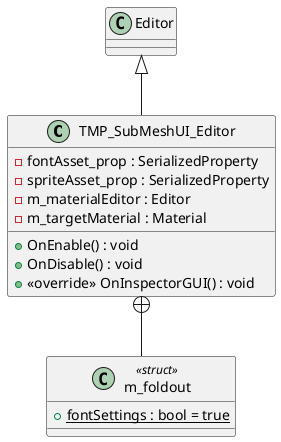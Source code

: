 @startuml
class TMP_SubMeshUI_Editor {
    - fontAsset_prop : SerializedProperty
    - spriteAsset_prop : SerializedProperty
    - m_materialEditor : Editor
    - m_targetMaterial : Material
    + OnEnable() : void
    + OnDisable() : void
    + <<override>> OnInspectorGUI() : void
}
class m_foldout <<struct>> {
    + {static} fontSettings : bool = true
}
Editor <|-- TMP_SubMeshUI_Editor
TMP_SubMeshUI_Editor +-- m_foldout
@enduml
